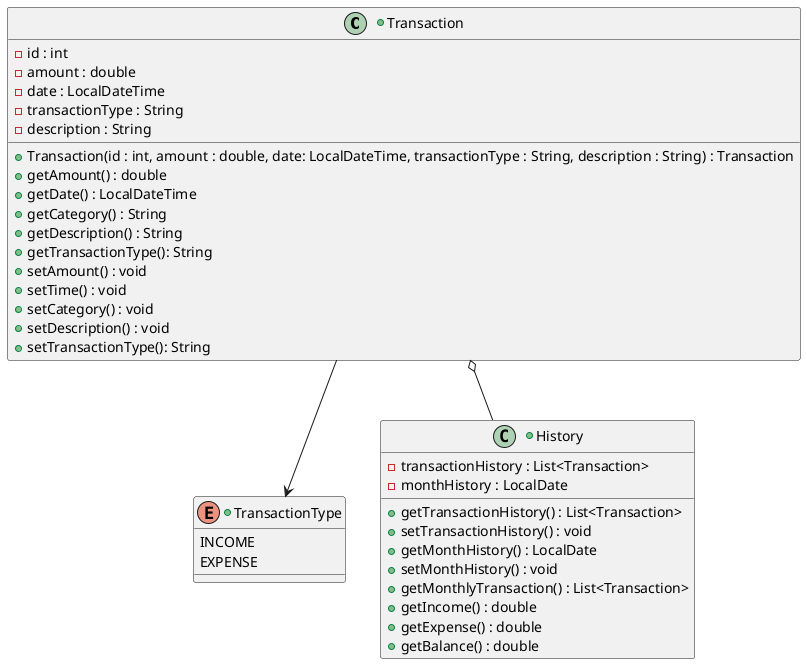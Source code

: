 @startuml class


+class "Transaction"{
      -id : int
      -amount : double
      -date : LocalDateTime
      -transactionType : String
      -description : String
      +Transaction(id : int, amount : double, date: LocalDateTime, transactionType : String, description : String) : Transaction
      +getAmount() : double
      +getDate() : LocalDateTime
      +getCategory() : String
      +getDescription() : String
      +getTransactionType(): String
      +setAmount() : void
      +setTime() : void
      +setCategory() : void
      +setDescription() : void      
      +setTransactionType(): String
}

+enum "TransactionType"{
      INCOME
      EXPENSE
}

+class "History"{
      -transactionHistory : List<Transaction>
      -monthHistory : LocalDate      
      +getTransactionHistory() : List<Transaction>
      +setTransactionHistory() : void      
      +getMonthHistory() : LocalDate
      +setMonthHistory() : void
      +getMonthlyTransaction() : List<Transaction>     
      +getIncome() : double
      +getExpense() : double
      +getBalance() : double
}

Transaction o-- History
Transaction --> TransactionType



@enduml
